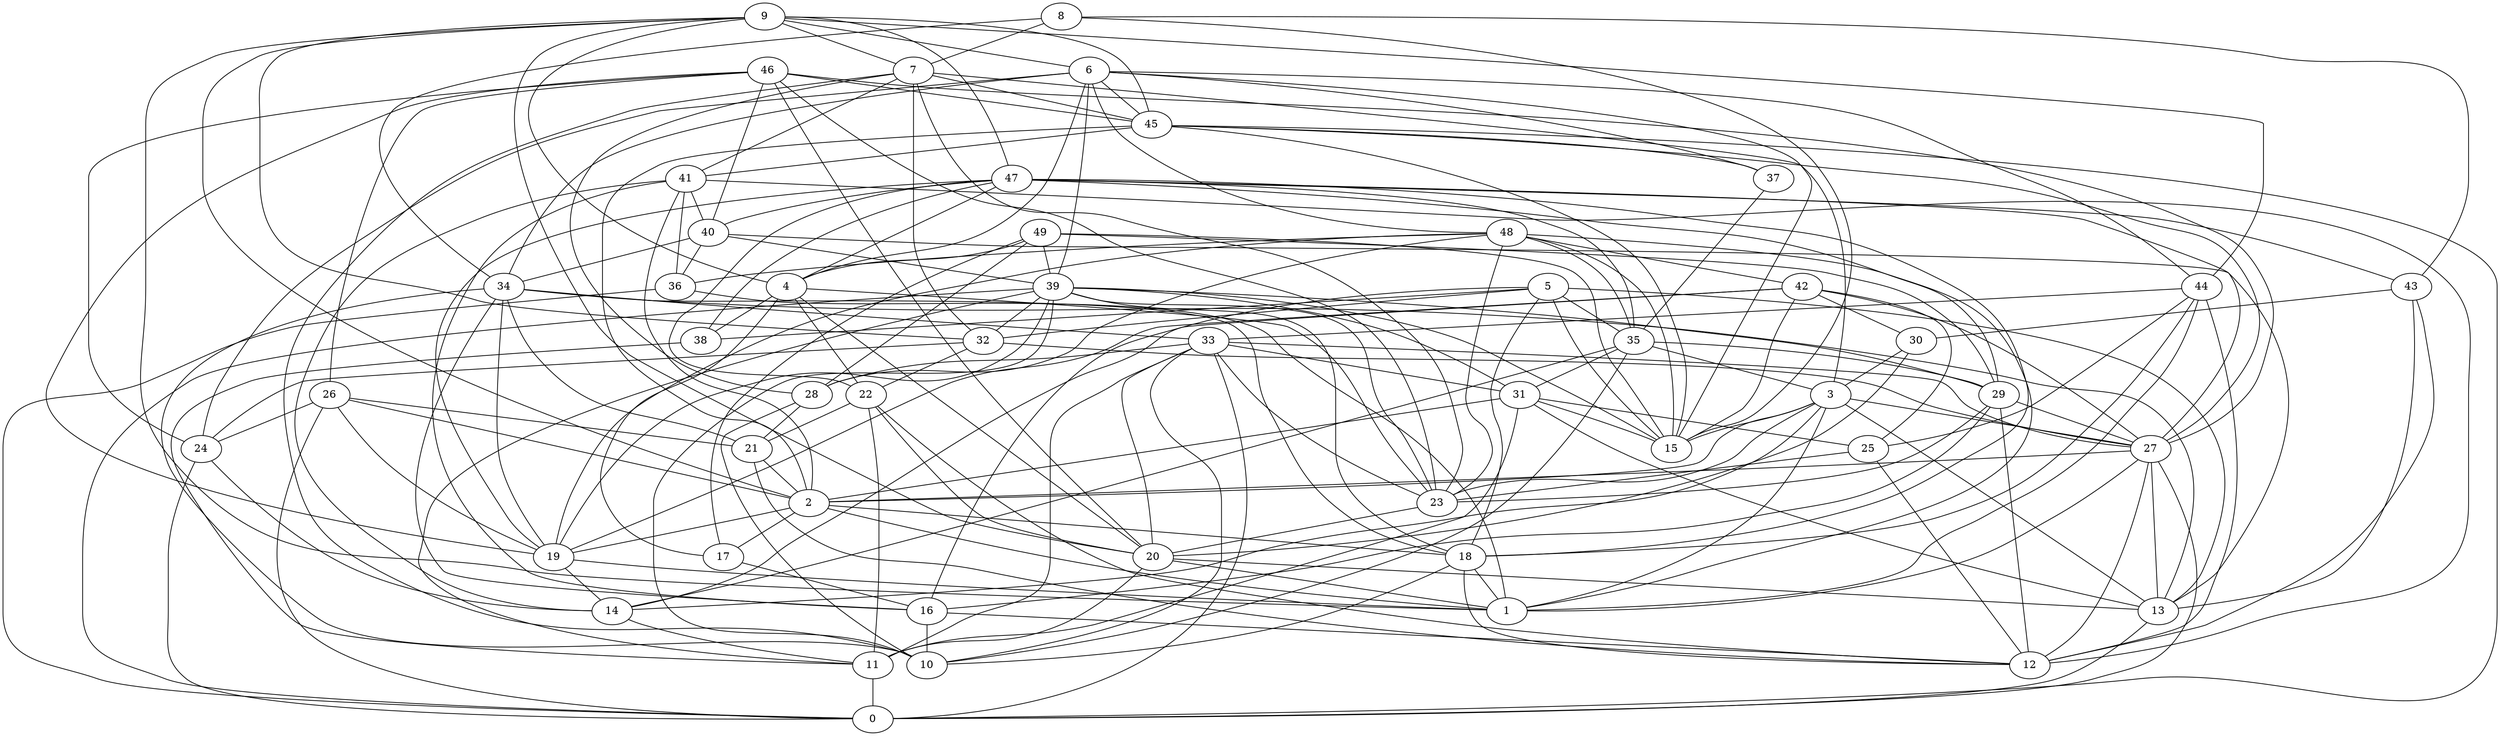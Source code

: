 digraph GG_graph {

subgraph G_graph {
edge [color = black]
"25" -> "23" [dir = none]
"2" -> "17" [dir = none]
"21" -> "2" [dir = none]
"41" -> "36" [dir = none]
"41" -> "12" [dir = none]
"41" -> "40" [dir = none]
"41" -> "14" [dir = none]
"41" -> "2" [dir = none]
"28" -> "10" [dir = none]
"9" -> "20" [dir = none]
"9" -> "4" [dir = none]
"9" -> "47" [dir = none]
"9" -> "1" [dir = none]
"34" -> "21" [dir = none]
"34" -> "10" [dir = none]
"40" -> "36" [dir = none]
"4" -> "38" [dir = none]
"4" -> "22" [dir = none]
"4" -> "23" [dir = none]
"4" -> "20" [dir = none]
"4" -> "17" [dir = none]
"5" -> "32" [dir = none]
"5" -> "13" [dir = none]
"5" -> "18" [dir = none]
"5" -> "15" [dir = none]
"8" -> "43" [dir = none]
"8" -> "15" [dir = none]
"8" -> "34" [dir = none]
"42" -> "15" [dir = none]
"42" -> "25" [dir = none]
"49" -> "39" [dir = none]
"49" -> "29" [dir = none]
"49" -> "15" [dir = none]
"3" -> "15" [dir = none]
"3" -> "1" [dir = none]
"3" -> "23" [dir = none]
"3" -> "27" [dir = none]
"30" -> "20" [dir = none]
"45" -> "37" [dir = none]
"45" -> "27" [dir = none]
"45" -> "15" [dir = none]
"45" -> "41" [dir = none]
"45" -> "2" [dir = none]
"6" -> "39" [dir = none]
"6" -> "37" [dir = none]
"6" -> "4" [dir = none]
"6" -> "44" [dir = none]
"19" -> "14" [dir = none]
"19" -> "1" [dir = none]
"46" -> "19" [dir = none]
"46" -> "27" [dir = none]
"46" -> "20" [dir = none]
"46" -> "23" [dir = none]
"46" -> "24" [dir = none]
"24" -> "0" [dir = none]
"24" -> "14" [dir = none]
"18" -> "10" [dir = none]
"18" -> "12" [dir = none]
"48" -> "42" [dir = none]
"48" -> "15" [dir = none]
"48" -> "36" [dir = none]
"38" -> "11" [dir = none]
"22" -> "11" [dir = none]
"43" -> "30" [dir = none]
"43" -> "12" [dir = none]
"44" -> "33" [dir = none]
"29" -> "12" [dir = none]
"29" -> "16" [dir = none]
"35" -> "31" [dir = none]
"35" -> "14" [dir = none]
"27" -> "12" [dir = none]
"27" -> "0" [dir = none]
"27" -> "13" [dir = none]
"7" -> "45" [dir = none]
"7" -> "41" [dir = none]
"7" -> "3" [dir = none]
"7" -> "32" [dir = none]
"47" -> "27" [dir = none]
"47" -> "35" [dir = none]
"47" -> "40" [dir = none]
"47" -> "22" [dir = none]
"47" -> "29" [dir = none]
"47" -> "18" [dir = none]
"47" -> "4" [dir = none]
"47" -> "43" [dir = none]
"16" -> "12" [dir = none]
"37" -> "35" [dir = none]
"26" -> "24" [dir = none]
"26" -> "21" [dir = none]
"32" -> "27" [dir = none]
"33" -> "27" [dir = none]
"33" -> "28" [dir = none]
"33" -> "0" [dir = none]
"33" -> "10" [dir = none]
"39" -> "31" [dir = none]
"39" -> "15" [dir = none]
"31" -> "11" [dir = none]
"20" -> "11" [dir = none]
"42" -> "27" [dir = none]
"42" -> "19" [dir = none]
"6" -> "24" [dir = none]
"5" -> "35" [dir = none]
"34" -> "18" [dir = none]
"35" -> "3" [dir = none]
"6" -> "15" [dir = none]
"34" -> "33" [dir = none]
"29" -> "23" [dir = none]
"48" -> "19" [dir = none]
"23" -> "20" [dir = none]
"44" -> "18" [dir = none]
"45" -> "0" [dir = none]
"48" -> "28" [dir = none]
"22" -> "21" [dir = none]
"17" -> "16" [dir = none]
"3" -> "13" [dir = none]
"44" -> "1" [dir = none]
"46" -> "45" [dir = none]
"8" -> "7" [dir = none]
"39" -> "19" [dir = none]
"29" -> "27" [dir = none]
"39" -> "10" [dir = none]
"44" -> "12" [dir = none]
"6" -> "48" [dir = none]
"39" -> "23" [dir = none]
"39" -> "0" [dir = none]
"7" -> "10" [dir = none]
"40" -> "13" [dir = none]
"22" -> "20" [dir = none]
"48" -> "35" [dir = none]
"41" -> "16" [dir = none]
"6" -> "45" [dir = none]
"49" -> "17" [dir = none]
"42" -> "14" [dir = none]
"31" -> "2" [dir = none]
"27" -> "1" [dir = none]
"39" -> "18" [dir = none]
"11" -> "0" [dir = none]
"40" -> "39" [dir = none]
"9" -> "6" [dir = none]
"22" -> "12" [dir = none]
"9" -> "44" [dir = none]
"47" -> "38" [dir = none]
"2" -> "1" [dir = none]
"36" -> "1" [dir = none]
"40" -> "34" [dir = none]
"18" -> "1" [dir = none]
"14" -> "11" [dir = none]
"35" -> "29" [dir = none]
"28" -> "21" [dir = none]
"39" -> "11" [dir = none]
"30" -> "3" [dir = none]
"31" -> "25" [dir = none]
"33" -> "23" [dir = none]
"2" -> "18" [dir = none]
"31" -> "13" [dir = none]
"39" -> "29" [dir = none]
"49" -> "28" [dir = none]
"26" -> "19" [dir = none]
"46" -> "40" [dir = none]
"33" -> "31" [dir = none]
"9" -> "32" [dir = none]
"33" -> "20" [dir = none]
"32" -> "22" [dir = none]
"33" -> "11" [dir = none]
"43" -> "13" [dir = none]
"48" -> "1" [dir = none]
"5" -> "38" [dir = none]
"49" -> "4" [dir = none]
"27" -> "2" [dir = none]
"13" -> "0" [dir = none]
"39" -> "32" [dir = none]
"42" -> "30" [dir = none]
"35" -> "10" [dir = none]
"32" -> "24" [dir = none]
"20" -> "1" [dir = none]
"3" -> "2" [dir = none]
"20" -> "13" [dir = none]
"26" -> "2" [dir = none]
"9" -> "2" [dir = none]
"25" -> "12" [dir = none]
"34" -> "19" [dir = none]
"6" -> "34" [dir = none]
"2" -> "19" [dir = none]
"31" -> "15" [dir = none]
"47" -> "19" [dir = none]
"7" -> "28" [dir = none]
"16" -> "10" [dir = none]
"7" -> "23" [dir = none]
"3" -> "14" [dir = none]
"44" -> "25" [dir = none]
"34" -> "16" [dir = none]
"34" -> "13" [dir = none]
"36" -> "0" [dir = none]
"46" -> "26" [dir = none]
"9" -> "45" [dir = none]
"48" -> "23" [dir = none]
"5" -> "16" [dir = none]
"9" -> "7" [dir = none]
"21" -> "12" [dir = none]
"26" -> "0" [dir = none]
}

}
